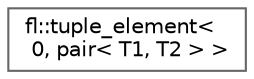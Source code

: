 digraph "Graphical Class Hierarchy"
{
 // INTERACTIVE_SVG=YES
 // LATEX_PDF_SIZE
  bgcolor="transparent";
  edge [fontname=Helvetica,fontsize=10,labelfontname=Helvetica,labelfontsize=10];
  node [fontname=Helvetica,fontsize=10,shape=box,height=0.2,width=0.4];
  rankdir="LR";
  Node0 [id="Node000000",label="fl::tuple_element\<\l 0, pair\< T1, T2 \> \>",height=0.2,width=0.4,color="grey40", fillcolor="white", style="filled",URL="$d4/d36/namespacefl.html#d7/d90/structfl_1_1tuple__element_3_010_00_01pair_3_01_t1_00_01_t2_01_4_01_4",tooltip=" "];
}
